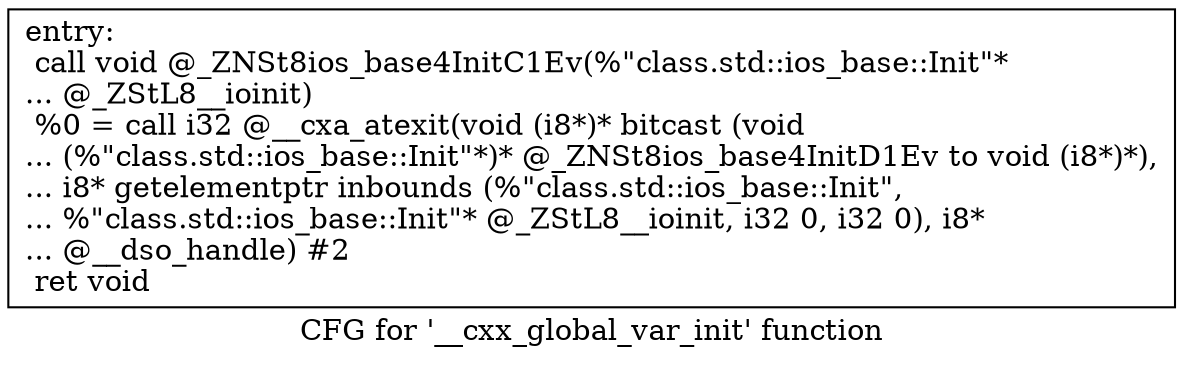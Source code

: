 digraph "CFG for '__cxx_global_var_init' function" {
	label="CFG for '__cxx_global_var_init' function";

	Node0x6b3a370 [shape=record,label="{entry:\l  call void @_ZNSt8ios_base4InitC1Ev(%\"class.std::ios_base::Init\"*\l... @_ZStL8__ioinit)\l  %0 = call i32 @__cxa_atexit(void (i8*)* bitcast (void\l... (%\"class.std::ios_base::Init\"*)* @_ZNSt8ios_base4InitD1Ev to void (i8*)*),\l... i8* getelementptr inbounds (%\"class.std::ios_base::Init\",\l... %\"class.std::ios_base::Init\"* @_ZStL8__ioinit, i32 0, i32 0), i8*\l... @__dso_handle) #2\l  ret void\l}"];
}
